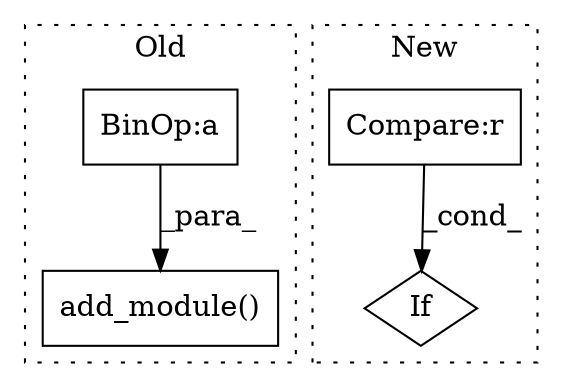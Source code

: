 digraph G {
subgraph cluster0 {
1 [label="add_module()" a="75" s="1469,1539" l="23,1" shape="box"];
4 [label="BinOp:a" a="82" s="1503" l="3" shape="box"];
label = "Old";
style="dotted";
}
subgraph cluster1 {
2 [label="If" a="96" s="1611,1638" l="3,18" shape="diamond"];
3 [label="Compare:r" a="40" s="1614" l="24" shape="box"];
label = "New";
style="dotted";
}
3 -> 2 [label="_cond_"];
4 -> 1 [label="_para_"];
}